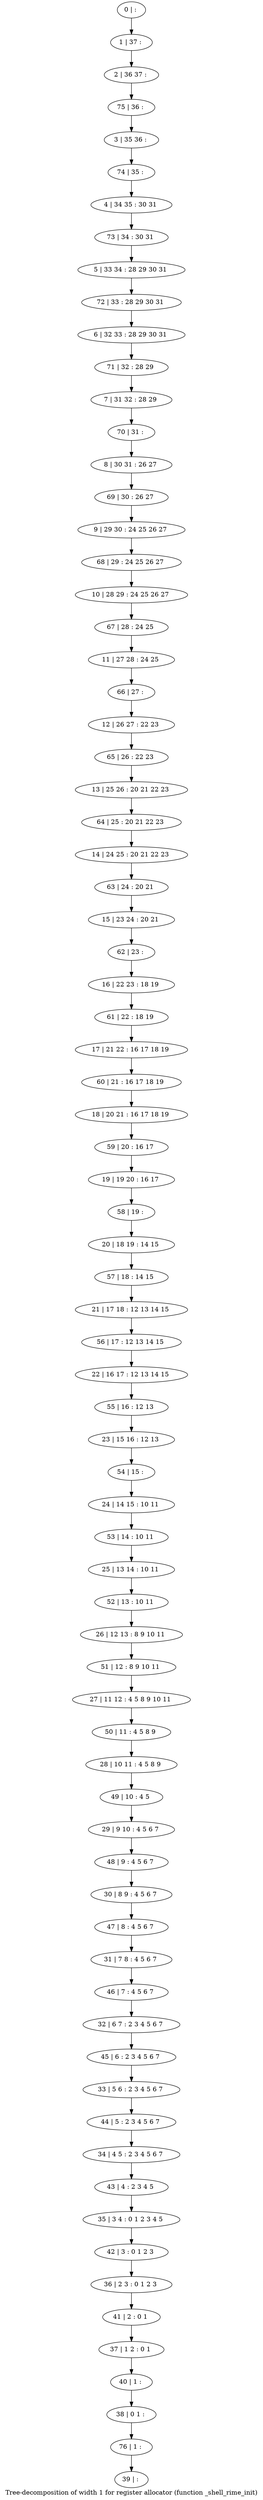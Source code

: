 digraph G {
graph [label="Tree-decomposition of width 1 for register allocator (function _shell_rime_init)"]
0[label="0 | : "];
1[label="1 | 37 : "];
2[label="2 | 36 37 : "];
3[label="3 | 35 36 : "];
4[label="4 | 34 35 : 30 31 "];
5[label="5 | 33 34 : 28 29 30 31 "];
6[label="6 | 32 33 : 28 29 30 31 "];
7[label="7 | 31 32 : 28 29 "];
8[label="8 | 30 31 : 26 27 "];
9[label="9 | 29 30 : 24 25 26 27 "];
10[label="10 | 28 29 : 24 25 26 27 "];
11[label="11 | 27 28 : 24 25 "];
12[label="12 | 26 27 : 22 23 "];
13[label="13 | 25 26 : 20 21 22 23 "];
14[label="14 | 24 25 : 20 21 22 23 "];
15[label="15 | 23 24 : 20 21 "];
16[label="16 | 22 23 : 18 19 "];
17[label="17 | 21 22 : 16 17 18 19 "];
18[label="18 | 20 21 : 16 17 18 19 "];
19[label="19 | 19 20 : 16 17 "];
20[label="20 | 18 19 : 14 15 "];
21[label="21 | 17 18 : 12 13 14 15 "];
22[label="22 | 16 17 : 12 13 14 15 "];
23[label="23 | 15 16 : 12 13 "];
24[label="24 | 14 15 : 10 11 "];
25[label="25 | 13 14 : 10 11 "];
26[label="26 | 12 13 : 8 9 10 11 "];
27[label="27 | 11 12 : 4 5 8 9 10 11 "];
28[label="28 | 10 11 : 4 5 8 9 "];
29[label="29 | 9 10 : 4 5 6 7 "];
30[label="30 | 8 9 : 4 5 6 7 "];
31[label="31 | 7 8 : 4 5 6 7 "];
32[label="32 | 6 7 : 2 3 4 5 6 7 "];
33[label="33 | 5 6 : 2 3 4 5 6 7 "];
34[label="34 | 4 5 : 2 3 4 5 6 7 "];
35[label="35 | 3 4 : 0 1 2 3 4 5 "];
36[label="36 | 2 3 : 0 1 2 3 "];
37[label="37 | 1 2 : 0 1 "];
38[label="38 | 0 1 : "];
39[label="39 | : "];
40[label="40 | 1 : "];
41[label="41 | 2 : 0 1 "];
42[label="42 | 3 : 0 1 2 3 "];
43[label="43 | 4 : 2 3 4 5 "];
44[label="44 | 5 : 2 3 4 5 6 7 "];
45[label="45 | 6 : 2 3 4 5 6 7 "];
46[label="46 | 7 : 4 5 6 7 "];
47[label="47 | 8 : 4 5 6 7 "];
48[label="48 | 9 : 4 5 6 7 "];
49[label="49 | 10 : 4 5 "];
50[label="50 | 11 : 4 5 8 9 "];
51[label="51 | 12 : 8 9 10 11 "];
52[label="52 | 13 : 10 11 "];
53[label="53 | 14 : 10 11 "];
54[label="54 | 15 : "];
55[label="55 | 16 : 12 13 "];
56[label="56 | 17 : 12 13 14 15 "];
57[label="57 | 18 : 14 15 "];
58[label="58 | 19 : "];
59[label="59 | 20 : 16 17 "];
60[label="60 | 21 : 16 17 18 19 "];
61[label="61 | 22 : 18 19 "];
62[label="62 | 23 : "];
63[label="63 | 24 : 20 21 "];
64[label="64 | 25 : 20 21 22 23 "];
65[label="65 | 26 : 22 23 "];
66[label="66 | 27 : "];
67[label="67 | 28 : 24 25 "];
68[label="68 | 29 : 24 25 26 27 "];
69[label="69 | 30 : 26 27 "];
70[label="70 | 31 : "];
71[label="71 | 32 : 28 29 "];
72[label="72 | 33 : 28 29 30 31 "];
73[label="73 | 34 : 30 31 "];
74[label="74 | 35 : "];
75[label="75 | 36 : "];
76[label="76 | 1 : "];
0->1 ;
1->2 ;
40->38 ;
37->40 ;
41->37 ;
36->41 ;
42->36 ;
35->42 ;
43->35 ;
34->43 ;
44->34 ;
33->44 ;
45->33 ;
32->45 ;
46->32 ;
31->46 ;
47->31 ;
30->47 ;
48->30 ;
29->48 ;
49->29 ;
28->49 ;
50->28 ;
27->50 ;
51->27 ;
26->51 ;
52->26 ;
25->52 ;
53->25 ;
24->53 ;
54->24 ;
23->54 ;
55->23 ;
22->55 ;
56->22 ;
21->56 ;
57->21 ;
20->57 ;
58->20 ;
19->58 ;
59->19 ;
18->59 ;
60->18 ;
17->60 ;
61->17 ;
16->61 ;
62->16 ;
15->62 ;
63->15 ;
14->63 ;
64->14 ;
13->64 ;
65->13 ;
12->65 ;
66->12 ;
11->66 ;
67->11 ;
10->67 ;
68->10 ;
9->68 ;
69->9 ;
8->69 ;
70->8 ;
7->70 ;
71->7 ;
6->71 ;
72->6 ;
5->72 ;
73->5 ;
4->73 ;
74->4 ;
3->74 ;
75->3 ;
2->75 ;
76->39 ;
38->76 ;
}
